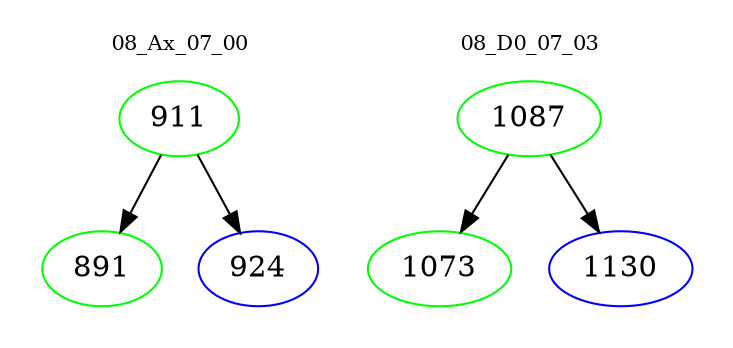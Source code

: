 digraph{
subgraph cluster_0 {
color = white
label = "08_Ax_07_00";
fontsize=10;
T0_911 [label="911", color="green"]
T0_911 -> T0_891 [color="black"]
T0_891 [label="891", color="green"]
T0_911 -> T0_924 [color="black"]
T0_924 [label="924", color="blue"]
}
subgraph cluster_1 {
color = white
label = "08_D0_07_03";
fontsize=10;
T1_1087 [label="1087", color="green"]
T1_1087 -> T1_1073 [color="black"]
T1_1073 [label="1073", color="green"]
T1_1087 -> T1_1130 [color="black"]
T1_1130 [label="1130", color="blue"]
}
}
